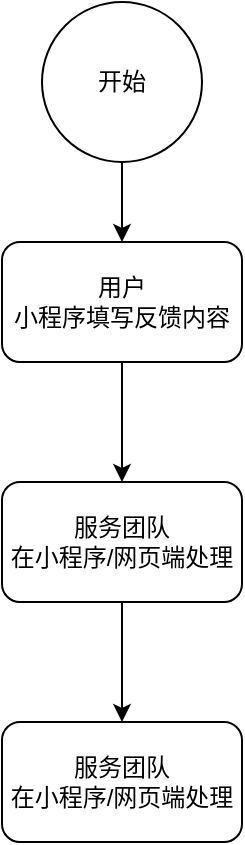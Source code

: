 <mxfile version="20.0.1" type="github">
  <diagram id="XA61wwXE8HyT7bfH3xi0" name="Page-1">
    <mxGraphModel dx="813" dy="454" grid="1" gridSize="10" guides="1" tooltips="1" connect="1" arrows="1" fold="1" page="1" pageScale="1" pageWidth="827" pageHeight="1169" math="0" shadow="0">
      <root>
        <mxCell id="0" />
        <mxCell id="1" parent="0" />
        <mxCell id="XT0DEGv0vH4UOSwnSG5--3" style="edgeStyle=orthogonalEdgeStyle;rounded=0;orthogonalLoop=1;jettySize=auto;html=1;exitX=0.5;exitY=1;exitDx=0;exitDy=0;entryX=0.5;entryY=0;entryDx=0;entryDy=0;" parent="1" source="XT0DEGv0vH4UOSwnSG5--1" target="XT0DEGv0vH4UOSwnSG5--2" edge="1">
          <mxGeometry relative="1" as="geometry" />
        </mxCell>
        <mxCell id="XT0DEGv0vH4UOSwnSG5--1" value="开始" style="ellipse;whiteSpace=wrap;html=1;aspect=fixed;" parent="1" vertex="1">
          <mxGeometry x="120" y="120" width="80" height="80" as="geometry" />
        </mxCell>
        <mxCell id="XT0DEGv0vH4UOSwnSG5--5" style="edgeStyle=orthogonalEdgeStyle;rounded=0;orthogonalLoop=1;jettySize=auto;html=1;exitX=0.5;exitY=1;exitDx=0;exitDy=0;entryX=0.5;entryY=0;entryDx=0;entryDy=0;" parent="1" source="XT0DEGv0vH4UOSwnSG5--2" target="XT0DEGv0vH4UOSwnSG5--4" edge="1">
          <mxGeometry relative="1" as="geometry" />
        </mxCell>
        <mxCell id="XT0DEGv0vH4UOSwnSG5--2" value="用户&lt;br&gt;小程序填写反馈内容" style="rounded=1;whiteSpace=wrap;html=1;" parent="1" vertex="1">
          <mxGeometry x="100" y="240" width="120" height="60" as="geometry" />
        </mxCell>
        <mxCell id="IPqUH8_Ofk3vhc3KA9Ja-2" style="edgeStyle=orthogonalEdgeStyle;rounded=0;orthogonalLoop=1;jettySize=auto;html=1;exitX=0.5;exitY=1;exitDx=0;exitDy=0;entryX=0.5;entryY=0;entryDx=0;entryDy=0;" edge="1" parent="1" source="XT0DEGv0vH4UOSwnSG5--4" target="IPqUH8_Ofk3vhc3KA9Ja-1">
          <mxGeometry relative="1" as="geometry" />
        </mxCell>
        <mxCell id="XT0DEGv0vH4UOSwnSG5--4" value="服务团队&lt;br&gt;在小程序/网页端处理" style="rounded=1;whiteSpace=wrap;html=1;" parent="1" vertex="1">
          <mxGeometry x="100" y="360" width="120" height="60" as="geometry" />
        </mxCell>
        <mxCell id="IPqUH8_Ofk3vhc3KA9Ja-1" value="服务团队&lt;br&gt;在小程序/网页端处理" style="rounded=1;whiteSpace=wrap;html=1;" vertex="1" parent="1">
          <mxGeometry x="100" y="480" width="120" height="60" as="geometry" />
        </mxCell>
      </root>
    </mxGraphModel>
  </diagram>
</mxfile>
